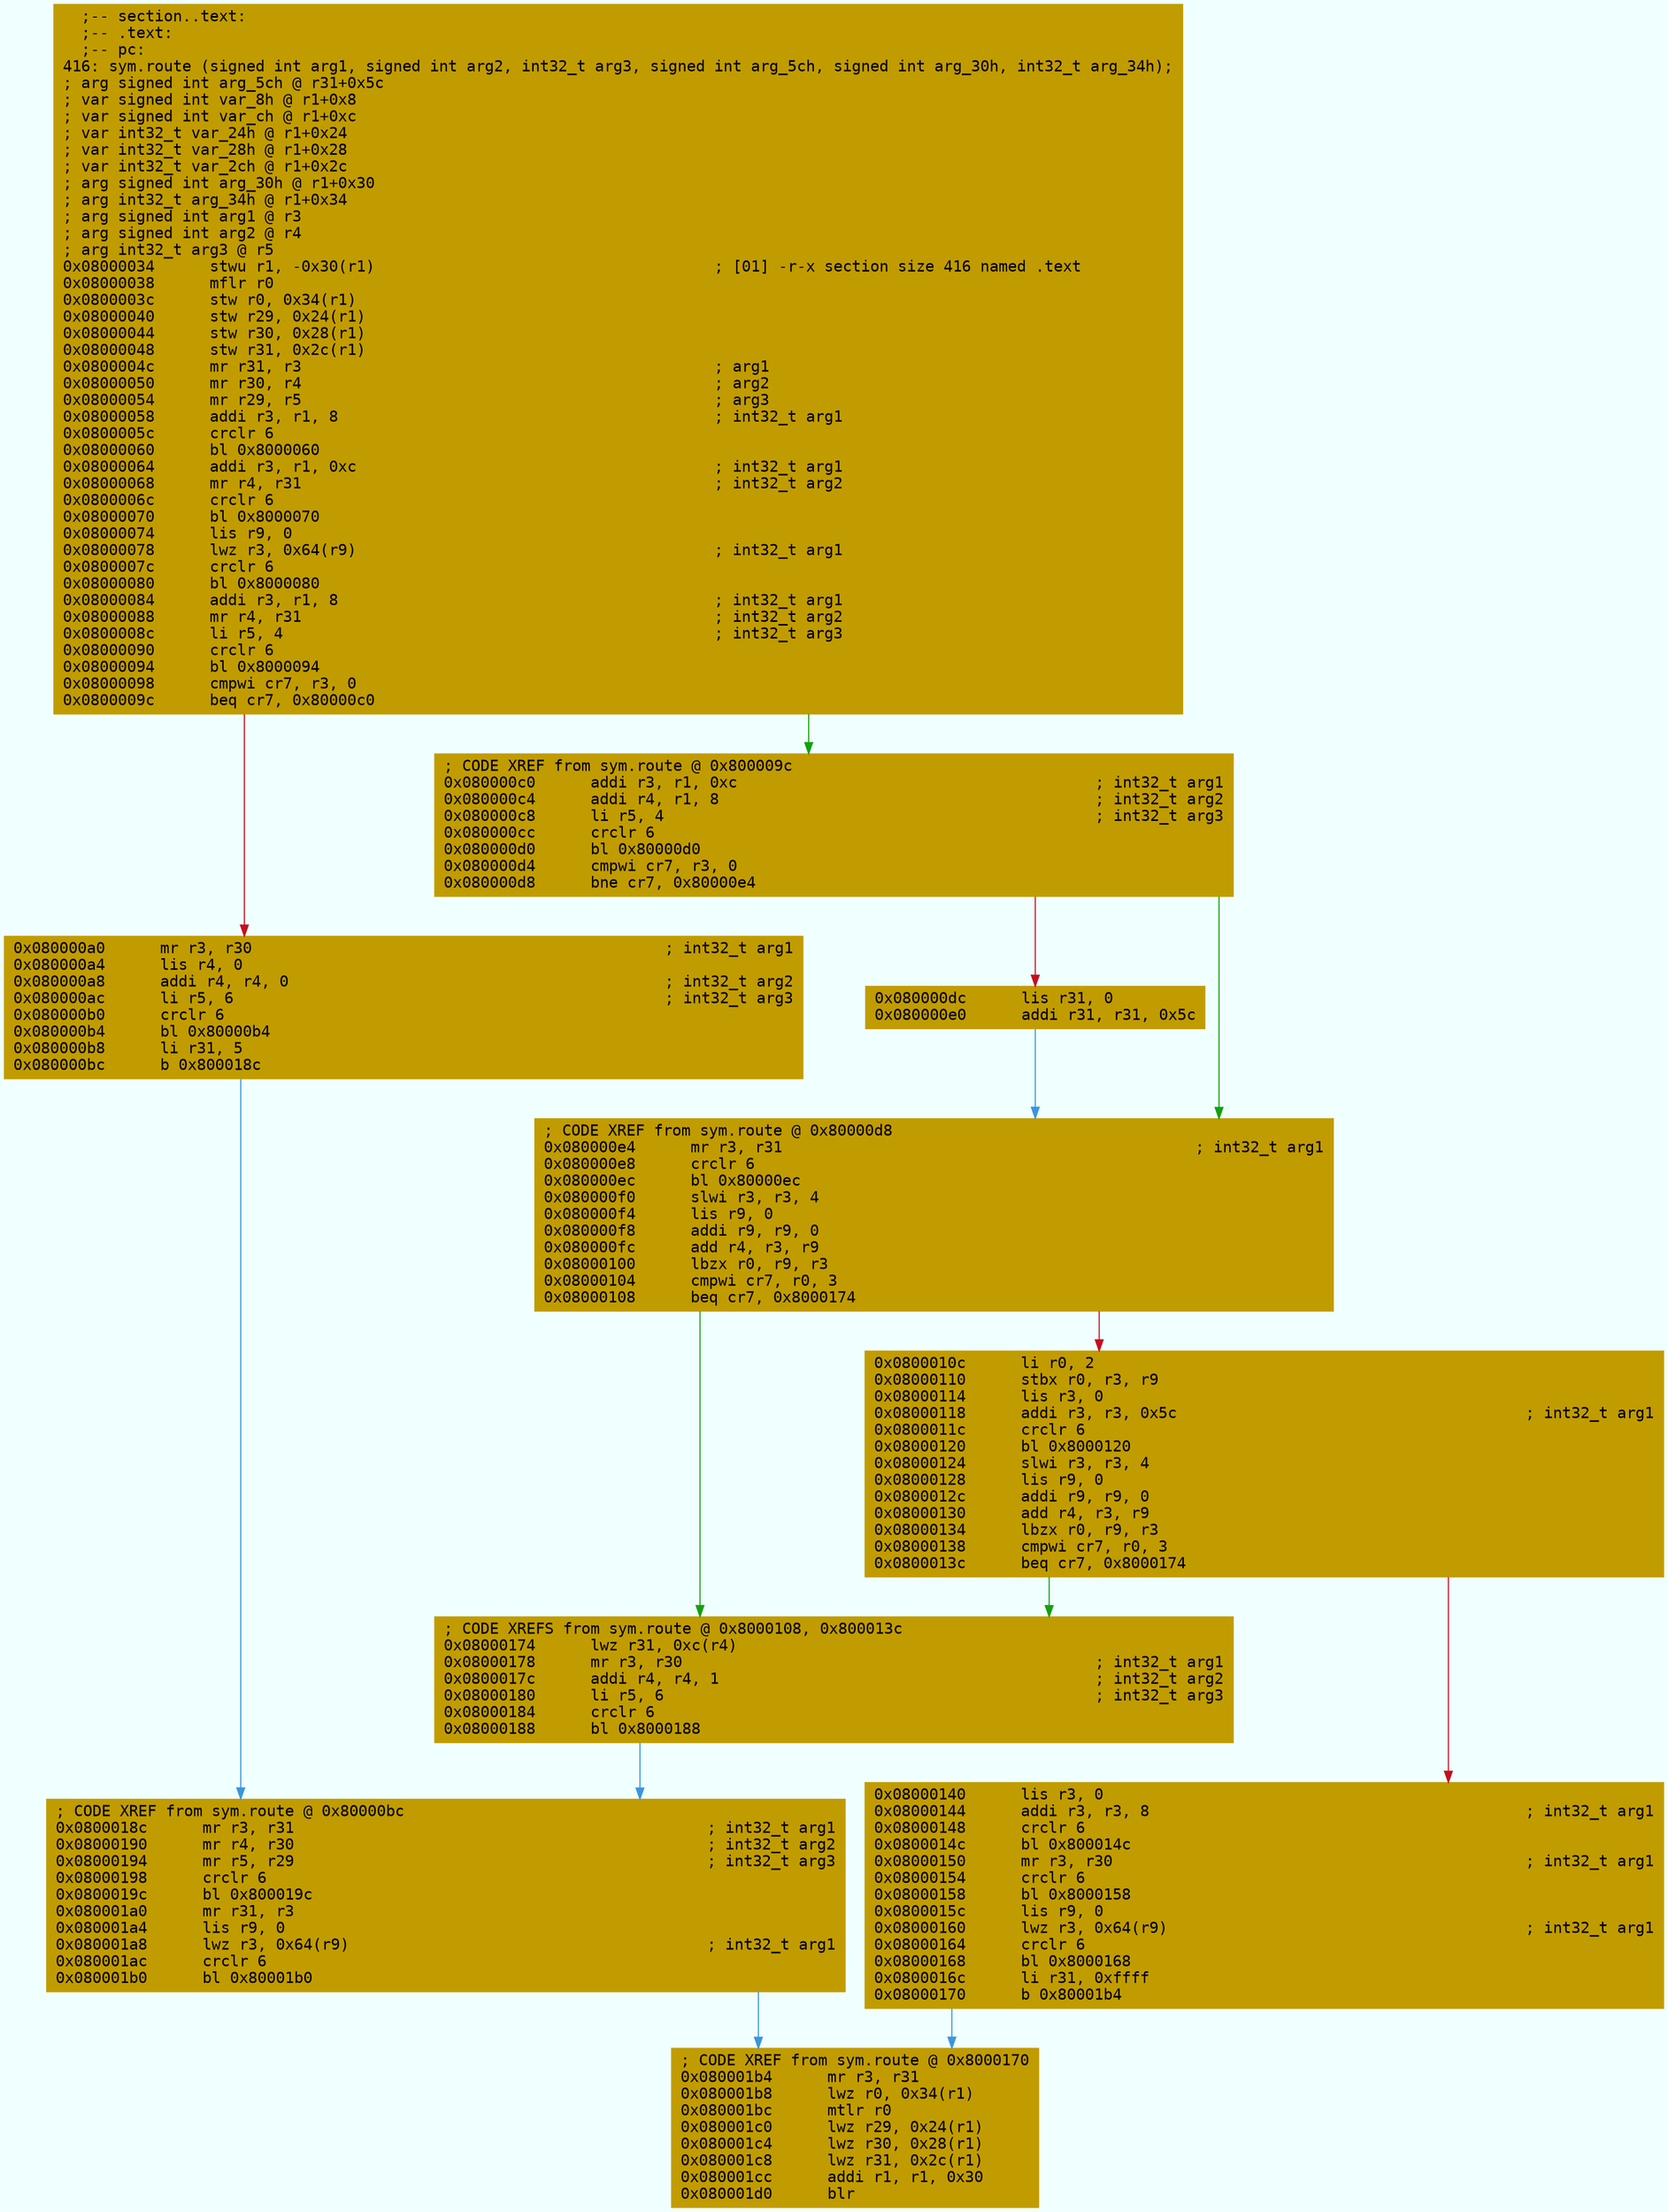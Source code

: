 digraph code {
	graph [bgcolor=azure fontsize=8 fontname="Courier" splines="ortho"];
	node [fillcolor=gray style=filled shape=box];
	edge [arrowhead="normal"];
	"0x08000034" [URL="sym.route/0x08000034", fillcolor="#c19c00",color="#c19c00", fontname="Courier",label="  ;-- section..text:\l  ;-- .text:\l  ;-- pc:\l416: sym.route (signed int arg1, signed int arg2, int32_t arg3, signed int arg_5ch, signed int arg_30h, int32_t arg_34h);\l; arg signed int arg_5ch @ r31+0x5c\l; var signed int var_8h @ r1+0x8\l; var signed int var_ch @ r1+0xc\l; var int32_t var_24h @ r1+0x24\l; var int32_t var_28h @ r1+0x28\l; var int32_t var_2ch @ r1+0x2c\l; arg signed int arg_30h @ r1+0x30\l; arg int32_t arg_34h @ r1+0x34\l; arg signed int arg1 @ r3\l; arg signed int arg2 @ r4\l; arg int32_t arg3 @ r5\l0x08000034      stwu r1, -0x30(r1)                                     ; [01] -r-x section size 416 named .text\l0x08000038      mflr r0\l0x0800003c      stw r0, 0x34(r1)\l0x08000040      stw r29, 0x24(r1)\l0x08000044      stw r30, 0x28(r1)\l0x08000048      stw r31, 0x2c(r1)\l0x0800004c      mr r31, r3                                             ; arg1\l0x08000050      mr r30, r4                                             ; arg2\l0x08000054      mr r29, r5                                             ; arg3\l0x08000058      addi r3, r1, 8                                         ; int32_t arg1\l0x0800005c      crclr 6\l0x08000060      bl 0x8000060\l0x08000064      addi r3, r1, 0xc                                       ; int32_t arg1\l0x08000068      mr r4, r31                                             ; int32_t arg2\l0x0800006c      crclr 6\l0x08000070      bl 0x8000070\l0x08000074      lis r9, 0\l0x08000078      lwz r3, 0x64(r9)                                       ; int32_t arg1\l0x0800007c      crclr 6\l0x08000080      bl 0x8000080\l0x08000084      addi r3, r1, 8                                         ; int32_t arg1\l0x08000088      mr r4, r31                                             ; int32_t arg2\l0x0800008c      li r5, 4                                               ; int32_t arg3\l0x08000090      crclr 6\l0x08000094      bl 0x8000094\l0x08000098      cmpwi cr7, r3, 0\l0x0800009c      beq cr7, 0x80000c0\l"]
	"0x080000a0" [URL="sym.route/0x080000a0", fillcolor="#c19c00",color="#c19c00", fontname="Courier",label="0x080000a0      mr r3, r30                                             ; int32_t arg1\l0x080000a4      lis r4, 0\l0x080000a8      addi r4, r4, 0                                         ; int32_t arg2\l0x080000ac      li r5, 6                                               ; int32_t arg3\l0x080000b0      crclr 6\l0x080000b4      bl 0x80000b4\l0x080000b8      li r31, 5\l0x080000bc      b 0x800018c\l"]
	"0x080000c0" [URL="sym.route/0x080000c0", fillcolor="#c19c00",color="#c19c00", fontname="Courier",label="; CODE XREF from sym.route @ 0x800009c\l0x080000c0      addi r3, r1, 0xc                                       ; int32_t arg1\l0x080000c4      addi r4, r1, 8                                         ; int32_t arg2\l0x080000c8      li r5, 4                                               ; int32_t arg3\l0x080000cc      crclr 6\l0x080000d0      bl 0x80000d0\l0x080000d4      cmpwi cr7, r3, 0\l0x080000d8      bne cr7, 0x80000e4\l"]
	"0x080000dc" [URL="sym.route/0x080000dc", fillcolor="#c19c00",color="#c19c00", fontname="Courier",label="0x080000dc      lis r31, 0\l0x080000e0      addi r31, r31, 0x5c\l"]
	"0x080000e4" [URL="sym.route/0x080000e4", fillcolor="#c19c00",color="#c19c00", fontname="Courier",label="; CODE XREF from sym.route @ 0x80000d8\l0x080000e4      mr r3, r31                                             ; int32_t arg1\l0x080000e8      crclr 6\l0x080000ec      bl 0x80000ec\l0x080000f0      slwi r3, r3, 4\l0x080000f4      lis r9, 0\l0x080000f8      addi r9, r9, 0\l0x080000fc      add r4, r3, r9\l0x08000100      lbzx r0, r9, r3\l0x08000104      cmpwi cr7, r0, 3\l0x08000108      beq cr7, 0x8000174\l"]
	"0x0800010c" [URL="sym.route/0x0800010c", fillcolor="#c19c00",color="#c19c00", fontname="Courier",label="0x0800010c      li r0, 2\l0x08000110      stbx r0, r3, r9\l0x08000114      lis r3, 0\l0x08000118      addi r3, r3, 0x5c                                      ; int32_t arg1\l0x0800011c      crclr 6\l0x08000120      bl 0x8000120\l0x08000124      slwi r3, r3, 4\l0x08000128      lis r9, 0\l0x0800012c      addi r9, r9, 0\l0x08000130      add r4, r3, r9\l0x08000134      lbzx r0, r9, r3\l0x08000138      cmpwi cr7, r0, 3\l0x0800013c      beq cr7, 0x8000174\l"]
	"0x08000140" [URL="sym.route/0x08000140", fillcolor="#c19c00",color="#c19c00", fontname="Courier",label="0x08000140      lis r3, 0\l0x08000144      addi r3, r3, 8                                         ; int32_t arg1\l0x08000148      crclr 6\l0x0800014c      bl 0x800014c\l0x08000150      mr r3, r30                                             ; int32_t arg1\l0x08000154      crclr 6\l0x08000158      bl 0x8000158\l0x0800015c      lis r9, 0\l0x08000160      lwz r3, 0x64(r9)                                       ; int32_t arg1\l0x08000164      crclr 6\l0x08000168      bl 0x8000168\l0x0800016c      li r31, 0xffff\l0x08000170      b 0x80001b4\l"]
	"0x08000174" [URL="sym.route/0x08000174", fillcolor="#c19c00",color="#c19c00", fontname="Courier",label="; CODE XREFS from sym.route @ 0x8000108, 0x800013c\l0x08000174      lwz r31, 0xc(r4)\l0x08000178      mr r3, r30                                             ; int32_t arg1\l0x0800017c      addi r4, r4, 1                                         ; int32_t arg2\l0x08000180      li r5, 6                                               ; int32_t arg3\l0x08000184      crclr 6\l0x08000188      bl 0x8000188\l"]
	"0x0800018c" [URL="sym.route/0x0800018c", fillcolor="#c19c00",color="#c19c00", fontname="Courier",label="; CODE XREF from sym.route @ 0x80000bc\l0x0800018c      mr r3, r31                                             ; int32_t arg1\l0x08000190      mr r4, r30                                             ; int32_t arg2\l0x08000194      mr r5, r29                                             ; int32_t arg3\l0x08000198      crclr 6\l0x0800019c      bl 0x800019c\l0x080001a0      mr r31, r3\l0x080001a4      lis r9, 0\l0x080001a8      lwz r3, 0x64(r9)                                       ; int32_t arg1\l0x080001ac      crclr 6\l0x080001b0      bl 0x80001b0\l"]
	"0x080001b4" [URL="sym.route/0x080001b4", fillcolor="#c19c00",color="#c19c00", fontname="Courier",label="; CODE XREF from sym.route @ 0x8000170\l0x080001b4      mr r3, r31\l0x080001b8      lwz r0, 0x34(r1)\l0x080001bc      mtlr r0\l0x080001c0      lwz r29, 0x24(r1)\l0x080001c4      lwz r30, 0x28(r1)\l0x080001c8      lwz r31, 0x2c(r1)\l0x080001cc      addi r1, r1, 0x30\l0x080001d0      blr\l"]
        "0x08000034" -> "0x080000c0" [color="#13a10e"];
        "0x08000034" -> "0x080000a0" [color="#c50f1f"];
        "0x080000a0" -> "0x0800018c" [color="#3a96dd"];
        "0x080000c0" -> "0x080000e4" [color="#13a10e"];
        "0x080000c0" -> "0x080000dc" [color="#c50f1f"];
        "0x080000dc" -> "0x080000e4" [color="#3a96dd"];
        "0x080000e4" -> "0x08000174" [color="#13a10e"];
        "0x080000e4" -> "0x0800010c" [color="#c50f1f"];
        "0x0800010c" -> "0x08000174" [color="#13a10e"];
        "0x0800010c" -> "0x08000140" [color="#c50f1f"];
        "0x08000140" -> "0x080001b4" [color="#3a96dd"];
        "0x08000174" -> "0x0800018c" [color="#3a96dd"];
        "0x0800018c" -> "0x080001b4" [color="#3a96dd"];
}
